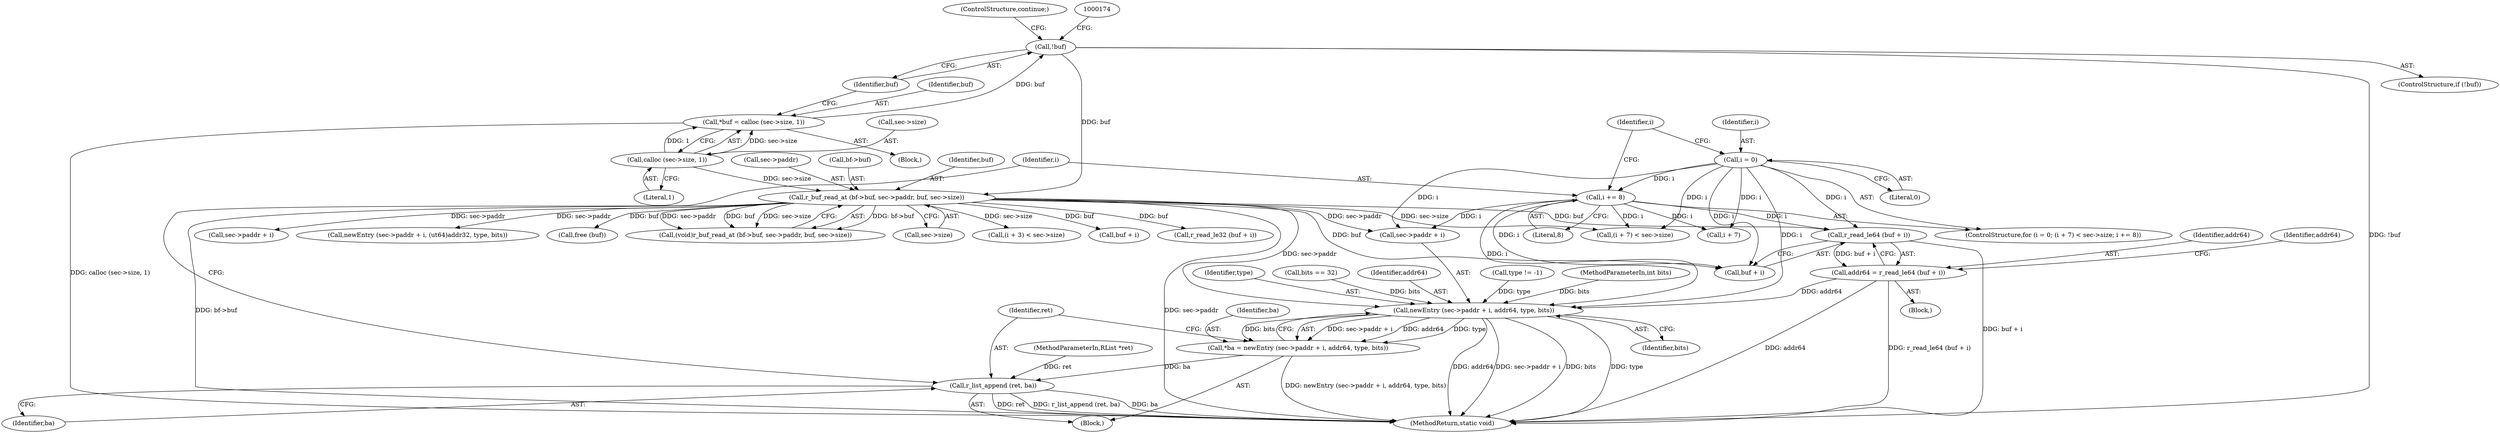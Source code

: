 digraph "0_radare2_1f37c04f2a762500222dda2459e6a04646feeedf@API" {
"1000253" [label="(Call,r_read_le64 (buf + i))"];
"1000175" [label="(Call,r_buf_read_at (bf->buf, sec->paddr, buf, sec->size))"];
"1000169" [label="(Call,!buf)"];
"1000161" [label="(Call,*buf = calloc (sec->size, 1))"];
"1000163" [label="(Call,calloc (sec->size, 1))"];
"1000236" [label="(Call,i = 0)"];
"1000246" [label="(Call,i += 8)"];
"1000251" [label="(Call,addr64 = r_read_le64 (buf + i))"];
"1000263" [label="(Call,newEntry (sec->paddr + i, addr64, type, bits))"];
"1000261" [label="(Call,*ba = newEntry (sec->paddr + i, addr64, type, bits))"];
"1000272" [label="(Call,r_list_append (ret, ba))"];
"1000249" [label="(Block,)"];
"1000274" [label="(Identifier,ba)"];
"1000247" [label="(Identifier,i)"];
"1000279" [label="(MethodReturn,static void)"];
"1000220" [label="(Call,sec->paddr + i)"];
"1000219" [label="(Call,newEntry (sec->paddr + i, (ut64)addr32, type, bits))"];
"1000102" [label="(MethodParameterIn,RList *ret)"];
"1000182" [label="(Identifier,buf)"];
"1000170" [label="(Identifier,buf)"];
"1000179" [label="(Call,sec->paddr)"];
"1000163" [label="(Call,calloc (sec->size, 1))"];
"1000235" [label="(ControlStructure,for (i = 0; (i + 7) < sec->size; i += 8))"];
"1000237" [label="(Identifier,i)"];
"1000264" [label="(Call,sec->paddr + i)"];
"1000251" [label="(Call,addr64 = r_read_le64 (buf + i))"];
"1000167" [label="(Literal,1)"];
"1000275" [label="(Call,free (buf))"];
"1000270" [label="(Identifier,type)"];
"1000253" [label="(Call,r_read_le64 (buf + i))"];
"1000236" [label="(Call,i = 0)"];
"1000240" [label="(Call,i + 7)"];
"1000258" [label="(Identifier,addr64)"];
"1000173" [label="(Call,(void)r_buf_read_at (bf->buf, sec->paddr, buf, sec->size))"];
"1000254" [label="(Call,buf + i)"];
"1000176" [label="(Call,bf->buf)"];
"1000168" [label="(ControlStructure,if (!buf))"];
"1000187" [label="(Call,bits == 32)"];
"1000262" [label="(Identifier,ba)"];
"1000263" [label="(Call,newEntry (sec->paddr + i, addr64, type, bits))"];
"1000241" [label="(Identifier,i)"];
"1000272" [label="(Call,r_list_append (ret, ba))"];
"1000269" [label="(Identifier,addr64)"];
"1000159" [label="(Block,)"];
"1000246" [label="(Call,i += 8)"];
"1000238" [label="(Literal,0)"];
"1000175" [label="(Call,r_buf_read_at (bf->buf, sec->paddr, buf, sec->size))"];
"1000172" [label="(ControlStructure,continue;)"];
"1000239" [label="(Call,(i + 7) < sec->size)"];
"1000161" [label="(Call,*buf = calloc (sec->size, 1))"];
"1000183" [label="(Call,sec->size)"];
"1000195" [label="(Call,(i + 3) < sec->size)"];
"1000210" [label="(Call,buf + i)"];
"1000259" [label="(Block,)"];
"1000273" [label="(Identifier,ret)"];
"1000261" [label="(Call,*ba = newEntry (sec->paddr + i, addr64, type, bits))"];
"1000271" [label="(Identifier,bits)"];
"1000252" [label="(Identifier,addr64)"];
"1000209" [label="(Call,r_read_le32 (buf + i))"];
"1000155" [label="(Call,type != -1)"];
"1000169" [label="(Call,!buf)"];
"1000164" [label="(Call,sec->size)"];
"1000162" [label="(Identifier,buf)"];
"1000248" [label="(Literal,8)"];
"1000103" [label="(MethodParameterIn,int bits)"];
"1000253" -> "1000251"  [label="AST: "];
"1000253" -> "1000254"  [label="CFG: "];
"1000254" -> "1000253"  [label="AST: "];
"1000251" -> "1000253"  [label="CFG: "];
"1000253" -> "1000279"  [label="DDG: buf + i"];
"1000253" -> "1000251"  [label="DDG: buf + i"];
"1000175" -> "1000253"  [label="DDG: buf"];
"1000236" -> "1000253"  [label="DDG: i"];
"1000246" -> "1000253"  [label="DDG: i"];
"1000175" -> "1000173"  [label="AST: "];
"1000175" -> "1000183"  [label="CFG: "];
"1000176" -> "1000175"  [label="AST: "];
"1000179" -> "1000175"  [label="AST: "];
"1000182" -> "1000175"  [label="AST: "];
"1000183" -> "1000175"  [label="AST: "];
"1000173" -> "1000175"  [label="CFG: "];
"1000175" -> "1000279"  [label="DDG: sec->paddr"];
"1000175" -> "1000279"  [label="DDG: bf->buf"];
"1000175" -> "1000173"  [label="DDG: bf->buf"];
"1000175" -> "1000173"  [label="DDG: sec->paddr"];
"1000175" -> "1000173"  [label="DDG: buf"];
"1000175" -> "1000173"  [label="DDG: sec->size"];
"1000169" -> "1000175"  [label="DDG: buf"];
"1000163" -> "1000175"  [label="DDG: sec->size"];
"1000175" -> "1000195"  [label="DDG: sec->size"];
"1000175" -> "1000209"  [label="DDG: buf"];
"1000175" -> "1000210"  [label="DDG: buf"];
"1000175" -> "1000219"  [label="DDG: sec->paddr"];
"1000175" -> "1000220"  [label="DDG: sec->paddr"];
"1000175" -> "1000239"  [label="DDG: sec->size"];
"1000175" -> "1000254"  [label="DDG: buf"];
"1000175" -> "1000263"  [label="DDG: sec->paddr"];
"1000175" -> "1000264"  [label="DDG: sec->paddr"];
"1000175" -> "1000275"  [label="DDG: buf"];
"1000169" -> "1000168"  [label="AST: "];
"1000169" -> "1000170"  [label="CFG: "];
"1000170" -> "1000169"  [label="AST: "];
"1000172" -> "1000169"  [label="CFG: "];
"1000174" -> "1000169"  [label="CFG: "];
"1000169" -> "1000279"  [label="DDG: !buf"];
"1000161" -> "1000169"  [label="DDG: buf"];
"1000161" -> "1000159"  [label="AST: "];
"1000161" -> "1000163"  [label="CFG: "];
"1000162" -> "1000161"  [label="AST: "];
"1000163" -> "1000161"  [label="AST: "];
"1000170" -> "1000161"  [label="CFG: "];
"1000161" -> "1000279"  [label="DDG: calloc (sec->size, 1)"];
"1000163" -> "1000161"  [label="DDG: sec->size"];
"1000163" -> "1000161"  [label="DDG: 1"];
"1000163" -> "1000167"  [label="CFG: "];
"1000164" -> "1000163"  [label="AST: "];
"1000167" -> "1000163"  [label="AST: "];
"1000236" -> "1000235"  [label="AST: "];
"1000236" -> "1000238"  [label="CFG: "];
"1000237" -> "1000236"  [label="AST: "];
"1000238" -> "1000236"  [label="AST: "];
"1000241" -> "1000236"  [label="CFG: "];
"1000236" -> "1000239"  [label="DDG: i"];
"1000236" -> "1000240"  [label="DDG: i"];
"1000236" -> "1000246"  [label="DDG: i"];
"1000236" -> "1000254"  [label="DDG: i"];
"1000236" -> "1000263"  [label="DDG: i"];
"1000236" -> "1000264"  [label="DDG: i"];
"1000246" -> "1000235"  [label="AST: "];
"1000246" -> "1000248"  [label="CFG: "];
"1000247" -> "1000246"  [label="AST: "];
"1000248" -> "1000246"  [label="AST: "];
"1000241" -> "1000246"  [label="CFG: "];
"1000246" -> "1000239"  [label="DDG: i"];
"1000246" -> "1000240"  [label="DDG: i"];
"1000246" -> "1000254"  [label="DDG: i"];
"1000246" -> "1000263"  [label="DDG: i"];
"1000246" -> "1000264"  [label="DDG: i"];
"1000251" -> "1000249"  [label="AST: "];
"1000252" -> "1000251"  [label="AST: "];
"1000258" -> "1000251"  [label="CFG: "];
"1000251" -> "1000279"  [label="DDG: r_read_le64 (buf + i)"];
"1000251" -> "1000279"  [label="DDG: addr64"];
"1000251" -> "1000263"  [label="DDG: addr64"];
"1000263" -> "1000261"  [label="AST: "];
"1000263" -> "1000271"  [label="CFG: "];
"1000264" -> "1000263"  [label="AST: "];
"1000269" -> "1000263"  [label="AST: "];
"1000270" -> "1000263"  [label="AST: "];
"1000271" -> "1000263"  [label="AST: "];
"1000261" -> "1000263"  [label="CFG: "];
"1000263" -> "1000279"  [label="DDG: type"];
"1000263" -> "1000279"  [label="DDG: addr64"];
"1000263" -> "1000279"  [label="DDG: sec->paddr + i"];
"1000263" -> "1000279"  [label="DDG: bits"];
"1000263" -> "1000261"  [label="DDG: sec->paddr + i"];
"1000263" -> "1000261"  [label="DDG: addr64"];
"1000263" -> "1000261"  [label="DDG: type"];
"1000263" -> "1000261"  [label="DDG: bits"];
"1000155" -> "1000263"  [label="DDG: type"];
"1000187" -> "1000263"  [label="DDG: bits"];
"1000103" -> "1000263"  [label="DDG: bits"];
"1000261" -> "1000259"  [label="AST: "];
"1000262" -> "1000261"  [label="AST: "];
"1000273" -> "1000261"  [label="CFG: "];
"1000261" -> "1000279"  [label="DDG: newEntry (sec->paddr + i, addr64, type, bits)"];
"1000261" -> "1000272"  [label="DDG: ba"];
"1000272" -> "1000259"  [label="AST: "];
"1000272" -> "1000274"  [label="CFG: "];
"1000273" -> "1000272"  [label="AST: "];
"1000274" -> "1000272"  [label="AST: "];
"1000247" -> "1000272"  [label="CFG: "];
"1000272" -> "1000279"  [label="DDG: ba"];
"1000272" -> "1000279"  [label="DDG: ret"];
"1000272" -> "1000279"  [label="DDG: r_list_append (ret, ba)"];
"1000102" -> "1000272"  [label="DDG: ret"];
}
